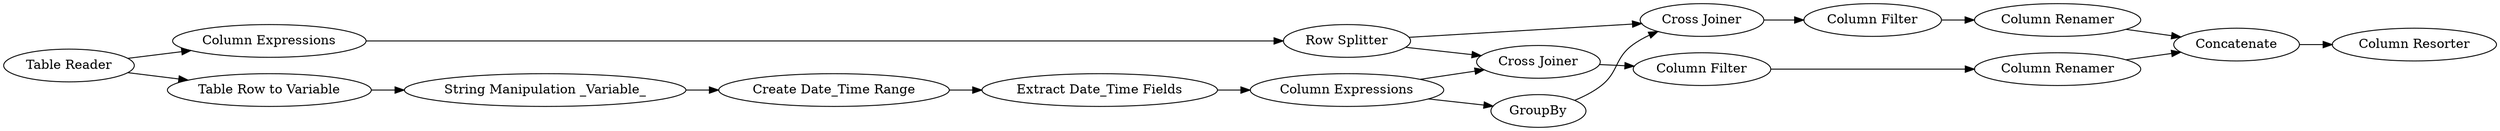 digraph {
	"-6023400015389559595_19" [label="Column Resorter"]
	"-6023400015389559595_7" [label="Column Expressions"]
	"-6023400015389559595_14" [label=GroupBy]
	"-6023400015389559595_8" [label="Row Splitter"]
	"-6023400015389559595_17" [label="Column Renamer"]
	"-6023400015389559595_16" [label="Column Filter"]
	"-6023400015389559595_3" [label="Create Date_Time Range"]
	"-6023400015389559595_9" [label="Column Expressions"]
	"-6023400015389559595_15" [label="Column Renamer"]
	"-6023400015389559595_12" [label=Concatenate]
	"-6023400015389559595_6" [label="Extract Date_Time Fields"]
	"-6023400015389559595_10" [label="Cross Joiner"]
	"-6023400015389559595_5" [label="String Manipulation _Variable_"]
	"-6023400015389559595_2" [label="Table Row to Variable"]
	"-6023400015389559595_11" [label="Cross Joiner"]
	"-6023400015389559595_1" [label="Table Reader"]
	"-6023400015389559595_18" [label="Column Filter"]
	"-6023400015389559595_9" -> "-6023400015389559595_8"
	"-6023400015389559595_3" -> "-6023400015389559595_6"
	"-6023400015389559595_7" -> "-6023400015389559595_14"
	"-6023400015389559595_17" -> "-6023400015389559595_12"
	"-6023400015389559595_10" -> "-6023400015389559595_16"
	"-6023400015389559595_18" -> "-6023400015389559595_17"
	"-6023400015389559595_15" -> "-6023400015389559595_12"
	"-6023400015389559595_16" -> "-6023400015389559595_15"
	"-6023400015389559595_8" -> "-6023400015389559595_11"
	"-6023400015389559595_11" -> "-6023400015389559595_18"
	"-6023400015389559595_2" -> "-6023400015389559595_5"
	"-6023400015389559595_14" -> "-6023400015389559595_11"
	"-6023400015389559595_1" -> "-6023400015389559595_2"
	"-6023400015389559595_6" -> "-6023400015389559595_7"
	"-6023400015389559595_8" -> "-6023400015389559595_10"
	"-6023400015389559595_1" -> "-6023400015389559595_9"
	"-6023400015389559595_7" -> "-6023400015389559595_10"
	"-6023400015389559595_5" -> "-6023400015389559595_3"
	"-6023400015389559595_12" -> "-6023400015389559595_19"
	rankdir=LR
}
